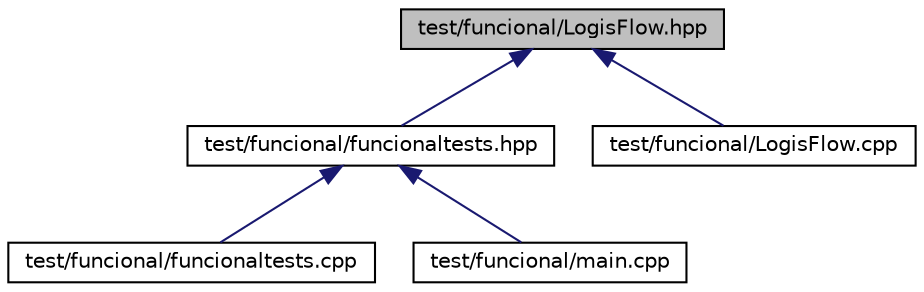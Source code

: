 digraph "test/funcional/LogisFlow.hpp"
{
 // LATEX_PDF_SIZE
  edge [fontname="Helvetica",fontsize="10",labelfontname="Helvetica",labelfontsize="10"];
  node [fontname="Helvetica",fontsize="10",shape=record];
  Node1 [label="test/funcional/LogisFlow.hpp",height=0.2,width=0.4,color="black", fillcolor="grey75", style="filled", fontcolor="black",tooltip=" "];
  Node1 -> Node2 [dir="back",color="midnightblue",fontsize="10",style="solid",fontname="Helvetica"];
  Node2 [label="test/funcional/funcionaltests.hpp",height=0.2,width=0.4,color="black", fillcolor="white", style="filled",URL="$funcionaltests_8hpp.html",tooltip=" "];
  Node2 -> Node3 [dir="back",color="midnightblue",fontsize="10",style="solid",fontname="Helvetica"];
  Node3 [label="test/funcional/funcionaltests.cpp",height=0.2,width=0.4,color="black", fillcolor="white", style="filled",URL="$funcionaltests_8cpp.html",tooltip=" "];
  Node2 -> Node4 [dir="back",color="midnightblue",fontsize="10",style="solid",fontname="Helvetica"];
  Node4 [label="test/funcional/main.cpp",height=0.2,width=0.4,color="black", fillcolor="white", style="filled",URL="$main_8cpp.html",tooltip=" "];
  Node1 -> Node5 [dir="back",color="midnightblue",fontsize="10",style="solid",fontname="Helvetica"];
  Node5 [label="test/funcional/LogisFlow.cpp",height=0.2,width=0.4,color="black", fillcolor="white", style="filled",URL="$_logis_flow_8cpp.html",tooltip=" "];
}
